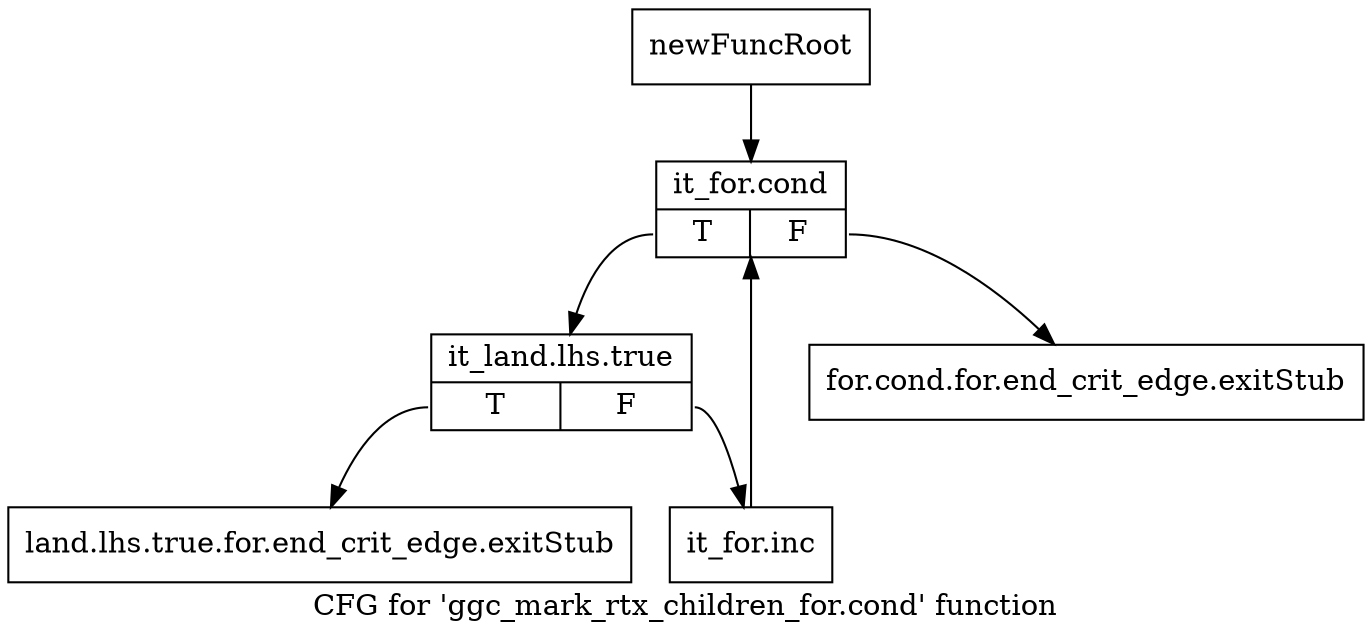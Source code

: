 digraph "CFG for 'ggc_mark_rtx_children_for.cond' function" {
	label="CFG for 'ggc_mark_rtx_children_for.cond' function";

	Node0xb1e64c0 [shape=record,label="{newFuncRoot}"];
	Node0xb1e64c0 -> Node0xb1e65b0;
	Node0xb1e6510 [shape=record,label="{for.cond.for.end_crit_edge.exitStub}"];
	Node0xb1e6560 [shape=record,label="{land.lhs.true.for.end_crit_edge.exitStub}"];
	Node0xb1e65b0 [shape=record,label="{it_for.cond|{<s0>T|<s1>F}}"];
	Node0xb1e65b0:s0 -> Node0xb1e6600;
	Node0xb1e65b0:s1 -> Node0xb1e6510;
	Node0xb1e6600 [shape=record,label="{it_land.lhs.true|{<s0>T|<s1>F}}"];
	Node0xb1e6600:s0 -> Node0xb1e6560;
	Node0xb1e6600:s1 -> Node0xb1e6650;
	Node0xb1e6650 [shape=record,label="{it_for.inc}"];
	Node0xb1e6650 -> Node0xb1e65b0;
}
